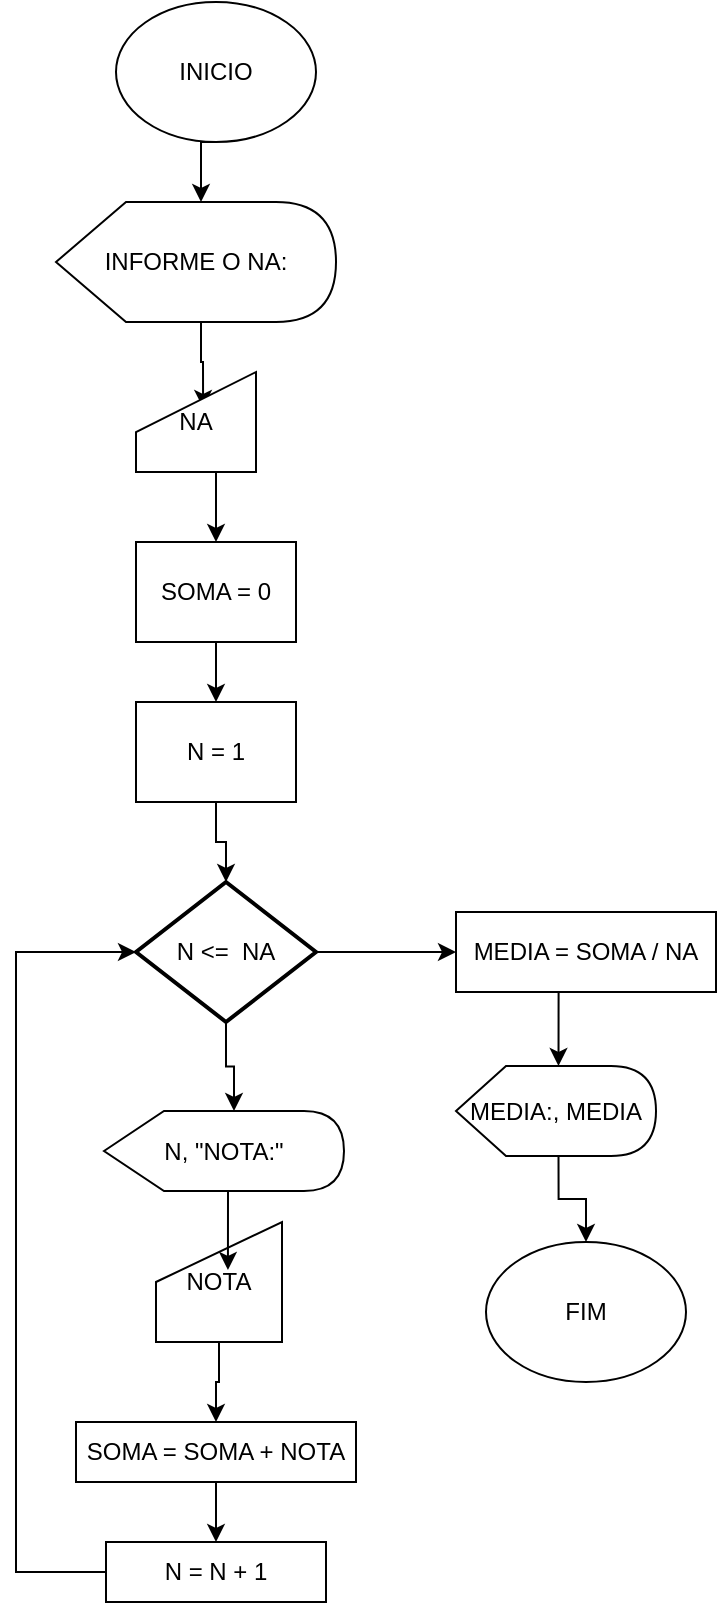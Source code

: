 <mxfile version="24.9.0">
  <diagram name="Página-1" id="WiTYei5z0KSmKK1GdOok">
    <mxGraphModel dx="1191" dy="662" grid="1" gridSize="10" guides="1" tooltips="1" connect="1" arrows="1" fold="1" page="1" pageScale="1" pageWidth="827" pageHeight="1169" math="0" shadow="0">
      <root>
        <mxCell id="0" />
        <mxCell id="1" parent="0" />
        <mxCell id="TEv9Cc4aMR2sQGGNrcxT-1" value="INICIO" style="ellipse;whiteSpace=wrap;html=1;" vertex="1" parent="1">
          <mxGeometry x="360" y="30" width="100" height="70" as="geometry" />
        </mxCell>
        <mxCell id="TEv9Cc4aMR2sQGGNrcxT-14" style="edgeStyle=orthogonalEdgeStyle;rounded=0;orthogonalLoop=1;jettySize=auto;html=1;exitX=0;exitY=0;exitDx=72.5;exitDy=60;exitPerimeter=0;entryX=0.559;entryY=0.359;entryDx=0;entryDy=0;entryPerimeter=0;" edge="1" parent="1" source="TEv9Cc4aMR2sQGGNrcxT-7" target="TEv9Cc4aMR2sQGGNrcxT-13">
          <mxGeometry relative="1" as="geometry" />
        </mxCell>
        <mxCell id="TEv9Cc4aMR2sQGGNrcxT-7" value="INFORME O NA:" style="shape=display;whiteSpace=wrap;html=1;" vertex="1" parent="1">
          <mxGeometry x="330" y="130" width="140" height="60" as="geometry" />
        </mxCell>
        <mxCell id="TEv9Cc4aMR2sQGGNrcxT-8" style="edgeStyle=orthogonalEdgeStyle;rounded=0;orthogonalLoop=1;jettySize=auto;html=1;exitX=0.5;exitY=1;exitDx=0;exitDy=0;entryX=0;entryY=0;entryDx=72.5;entryDy=0;entryPerimeter=0;" edge="1" parent="1" source="TEv9Cc4aMR2sQGGNrcxT-1" target="TEv9Cc4aMR2sQGGNrcxT-7">
          <mxGeometry relative="1" as="geometry" />
        </mxCell>
        <mxCell id="TEv9Cc4aMR2sQGGNrcxT-17" style="edgeStyle=orthogonalEdgeStyle;rounded=0;orthogonalLoop=1;jettySize=auto;html=1;exitX=0.5;exitY=1;exitDx=0;exitDy=0;entryX=0.5;entryY=0;entryDx=0;entryDy=0;" edge="1" parent="1" source="TEv9Cc4aMR2sQGGNrcxT-13" target="TEv9Cc4aMR2sQGGNrcxT-16">
          <mxGeometry relative="1" as="geometry" />
        </mxCell>
        <mxCell id="TEv9Cc4aMR2sQGGNrcxT-13" value="NA" style="shape=manualInput;whiteSpace=wrap;html=1;" vertex="1" parent="1">
          <mxGeometry x="370" y="215" width="60" height="50" as="geometry" />
        </mxCell>
        <mxCell id="TEv9Cc4aMR2sQGGNrcxT-20" style="edgeStyle=orthogonalEdgeStyle;rounded=0;orthogonalLoop=1;jettySize=auto;html=1;exitX=0.5;exitY=1;exitDx=0;exitDy=0;" edge="1" parent="1" source="TEv9Cc4aMR2sQGGNrcxT-16" target="TEv9Cc4aMR2sQGGNrcxT-18">
          <mxGeometry relative="1" as="geometry" />
        </mxCell>
        <mxCell id="TEv9Cc4aMR2sQGGNrcxT-16" value="SOMA = 0" style="rounded=0;whiteSpace=wrap;html=1;" vertex="1" parent="1">
          <mxGeometry x="370" y="300" width="80" height="50" as="geometry" />
        </mxCell>
        <mxCell id="TEv9Cc4aMR2sQGGNrcxT-18" value="N = 1" style="rounded=0;whiteSpace=wrap;html=1;" vertex="1" parent="1">
          <mxGeometry x="370" y="380" width="80" height="50" as="geometry" />
        </mxCell>
        <mxCell id="TEv9Cc4aMR2sQGGNrcxT-29" style="edgeStyle=orthogonalEdgeStyle;rounded=0;orthogonalLoop=1;jettySize=auto;html=1;exitX=1;exitY=0.5;exitDx=0;exitDy=0;exitPerimeter=0;entryX=0;entryY=0.5;entryDx=0;entryDy=0;" edge="1" parent="1" source="TEv9Cc4aMR2sQGGNrcxT-21" target="TEv9Cc4aMR2sQGGNrcxT-35">
          <mxGeometry relative="1" as="geometry">
            <mxPoint x="490" y="505" as="targetPoint" />
          </mxGeometry>
        </mxCell>
        <mxCell id="TEv9Cc4aMR2sQGGNrcxT-21" value="N &amp;lt;=&amp;nbsp; NA" style="strokeWidth=2;html=1;shape=mxgraph.flowchart.decision;whiteSpace=wrap;" vertex="1" parent="1">
          <mxGeometry x="370" y="470" width="90" height="70" as="geometry" />
        </mxCell>
        <mxCell id="TEv9Cc4aMR2sQGGNrcxT-22" style="edgeStyle=orthogonalEdgeStyle;rounded=0;orthogonalLoop=1;jettySize=auto;html=1;exitX=0.5;exitY=1;exitDx=0;exitDy=0;entryX=0.5;entryY=0;entryDx=0;entryDy=0;entryPerimeter=0;" edge="1" parent="1" source="TEv9Cc4aMR2sQGGNrcxT-18" target="TEv9Cc4aMR2sQGGNrcxT-21">
          <mxGeometry relative="1" as="geometry" />
        </mxCell>
        <mxCell id="TEv9Cc4aMR2sQGGNrcxT-24" value="N, &quot;NOTA:&quot;" style="shape=display;whiteSpace=wrap;html=1;" vertex="1" parent="1">
          <mxGeometry x="354" y="584.5" width="120" height="40" as="geometry" />
        </mxCell>
        <mxCell id="TEv9Cc4aMR2sQGGNrcxT-25" style="edgeStyle=orthogonalEdgeStyle;rounded=0;orthogonalLoop=1;jettySize=auto;html=1;exitX=0.5;exitY=1;exitDx=0;exitDy=0;exitPerimeter=0;entryX=0;entryY=0;entryDx=65;entryDy=0;entryPerimeter=0;" edge="1" parent="1" source="TEv9Cc4aMR2sQGGNrcxT-21" target="TEv9Cc4aMR2sQGGNrcxT-24">
          <mxGeometry relative="1" as="geometry" />
        </mxCell>
        <mxCell id="TEv9Cc4aMR2sQGGNrcxT-32" style="edgeStyle=orthogonalEdgeStyle;rounded=0;orthogonalLoop=1;jettySize=auto;html=1;exitX=0.5;exitY=1;exitDx=0;exitDy=0;entryX=0.5;entryY=0;entryDx=0;entryDy=0;" edge="1" parent="1" source="TEv9Cc4aMR2sQGGNrcxT-27" target="TEv9Cc4aMR2sQGGNrcxT-30">
          <mxGeometry relative="1" as="geometry" />
        </mxCell>
        <mxCell id="TEv9Cc4aMR2sQGGNrcxT-27" value="NOTA" style="shape=manualInput;whiteSpace=wrap;html=1;" vertex="1" parent="1">
          <mxGeometry x="380" y="640" width="63" height="60" as="geometry" />
        </mxCell>
        <mxCell id="TEv9Cc4aMR2sQGGNrcxT-28" style="edgeStyle=orthogonalEdgeStyle;rounded=0;orthogonalLoop=1;jettySize=auto;html=1;exitX=0;exitY=0;exitDx=65;exitDy=40;exitPerimeter=0;entryX=0.571;entryY=0.4;entryDx=0;entryDy=0;entryPerimeter=0;" edge="1" parent="1" source="TEv9Cc4aMR2sQGGNrcxT-24" target="TEv9Cc4aMR2sQGGNrcxT-27">
          <mxGeometry relative="1" as="geometry" />
        </mxCell>
        <mxCell id="TEv9Cc4aMR2sQGGNrcxT-33" style="edgeStyle=orthogonalEdgeStyle;rounded=0;orthogonalLoop=1;jettySize=auto;html=1;exitX=0.5;exitY=1;exitDx=0;exitDy=0;entryX=0.5;entryY=0;entryDx=0;entryDy=0;" edge="1" parent="1" source="TEv9Cc4aMR2sQGGNrcxT-30" target="TEv9Cc4aMR2sQGGNrcxT-31">
          <mxGeometry relative="1" as="geometry" />
        </mxCell>
        <mxCell id="TEv9Cc4aMR2sQGGNrcxT-30" value="SOMA = SOMA + NOTA" style="rounded=0;whiteSpace=wrap;html=1;" vertex="1" parent="1">
          <mxGeometry x="340" y="740" width="140" height="30" as="geometry" />
        </mxCell>
        <mxCell id="TEv9Cc4aMR2sQGGNrcxT-31" value="N = N + 1" style="rounded=0;whiteSpace=wrap;html=1;" vertex="1" parent="1">
          <mxGeometry x="355" y="800" width="110" height="30" as="geometry" />
        </mxCell>
        <mxCell id="TEv9Cc4aMR2sQGGNrcxT-34" style="edgeStyle=orthogonalEdgeStyle;rounded=0;orthogonalLoop=1;jettySize=auto;html=1;exitX=0;exitY=0.5;exitDx=0;exitDy=0;entryX=0;entryY=0.5;entryDx=0;entryDy=0;entryPerimeter=0;" edge="1" parent="1" source="TEv9Cc4aMR2sQGGNrcxT-31" target="TEv9Cc4aMR2sQGGNrcxT-21">
          <mxGeometry relative="1" as="geometry">
            <Array as="points">
              <mxPoint x="310" y="815" />
              <mxPoint x="310" y="505" />
            </Array>
          </mxGeometry>
        </mxCell>
        <mxCell id="TEv9Cc4aMR2sQGGNrcxT-35" value="MEDIA = SOMA / NA" style="rounded=0;whiteSpace=wrap;html=1;" vertex="1" parent="1">
          <mxGeometry x="530" y="485" width="130" height="40" as="geometry" />
        </mxCell>
        <mxCell id="TEv9Cc4aMR2sQGGNrcxT-39" style="edgeStyle=orthogonalEdgeStyle;rounded=0;orthogonalLoop=1;jettySize=auto;html=1;exitX=0;exitY=0;exitDx=51.25;exitDy=45;exitPerimeter=0;entryX=0.5;entryY=0;entryDx=0;entryDy=0;" edge="1" parent="1" source="TEv9Cc4aMR2sQGGNrcxT-36" target="TEv9Cc4aMR2sQGGNrcxT-38">
          <mxGeometry relative="1" as="geometry" />
        </mxCell>
        <mxCell id="TEv9Cc4aMR2sQGGNrcxT-36" value="MEDIA:, MEDIA" style="shape=display;whiteSpace=wrap;html=1;" vertex="1" parent="1">
          <mxGeometry x="530" y="562" width="100" height="45" as="geometry" />
        </mxCell>
        <mxCell id="TEv9Cc4aMR2sQGGNrcxT-37" style="edgeStyle=orthogonalEdgeStyle;rounded=0;orthogonalLoop=1;jettySize=auto;html=1;exitX=0.5;exitY=1;exitDx=0;exitDy=0;entryX=0;entryY=0;entryDx=51.25;entryDy=0;entryPerimeter=0;" edge="1" parent="1" source="TEv9Cc4aMR2sQGGNrcxT-35" target="TEv9Cc4aMR2sQGGNrcxT-36">
          <mxGeometry relative="1" as="geometry" />
        </mxCell>
        <mxCell id="TEv9Cc4aMR2sQGGNrcxT-38" value="FIM" style="ellipse;whiteSpace=wrap;html=1;" vertex="1" parent="1">
          <mxGeometry x="545" y="650" width="100" height="70" as="geometry" />
        </mxCell>
      </root>
    </mxGraphModel>
  </diagram>
</mxfile>
